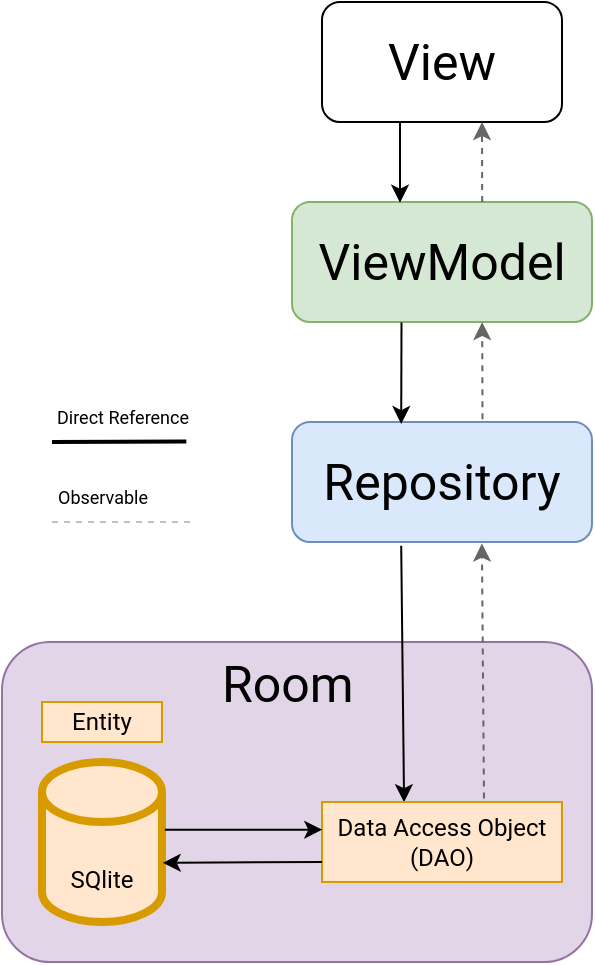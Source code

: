 <mxfile version="17.4.0" type="device"><diagram id="UQWPyMFL6xMB6Vr4jXcs" name="Page-1"><mxGraphModel dx="2436" dy="1999" grid="1" gridSize="10" guides="1" tooltips="1" connect="1" arrows="1" fold="1" page="1" pageScale="1" pageWidth="850" pageHeight="1100" math="0" shadow="0"><root><mxCell id="0"/><mxCell id="1" parent="0"/><mxCell id="6hiEORjYiRZaZ567de9Q-4" value="" style="rounded=1;whiteSpace=wrap;html=1;fontSize=25;fontFamily=Roboto;fontSource=https%3A%2F%2Ffonts.googleapis.com%2Fcss%3Ffamily%3DRoboto;fillColor=#e1d5e7;strokeColor=#9673a6;" vertex="1" parent="1"><mxGeometry x="-80" y="280" width="295" height="160" as="geometry"/></mxCell><mxCell id="6hiEORjYiRZaZ567de9Q-1" value="View" style="rounded=1;whiteSpace=wrap;html=1;fontSize=25;fontFamily=Roboto;fontSource=https%3A%2F%2Ffonts.googleapis.com%2Fcss%3Ffamily%3DRoboto;" vertex="1" parent="1"><mxGeometry x="80" y="-40" width="120" height="60" as="geometry"/></mxCell><mxCell id="6hiEORjYiRZaZ567de9Q-2" value="ViewModel" style="rounded=1;whiteSpace=wrap;html=1;fontSize=25;fontFamily=Roboto;fontSource=https%3A%2F%2Ffonts.googleapis.com%2Fcss%3Ffamily%3DRoboto;fillColor=#d5e8d4;strokeColor=#82b366;" vertex="1" parent="1"><mxGeometry x="65" y="60" width="150" height="60" as="geometry"/></mxCell><mxCell id="6hiEORjYiRZaZ567de9Q-3" value="Repository" style="rounded=1;whiteSpace=wrap;html=1;fontSize=25;fontFamily=Roboto;fontSource=https%3A%2F%2Ffonts.googleapis.com%2Fcss%3Ffamily%3DRoboto;fillColor=#dae8fc;strokeColor=#6c8ebf;" vertex="1" parent="1"><mxGeometry x="65" y="170" width="150" height="60" as="geometry"/></mxCell><mxCell id="6hiEORjYiRZaZ567de9Q-5" value="" style="endArrow=none;startArrow=classic;html=1;rounded=0;fontSize=25;exitX=0.36;exitY=0.006;exitDx=0;exitDy=0;startFill=1;endFill=0;exitPerimeter=0;" edge="1" parent="1" source="6hiEORjYiRZaZ567de9Q-2"><mxGeometry width="50" height="50" relative="1" as="geometry"><mxPoint x="400" y="300" as="sourcePoint"/><mxPoint x="119" y="20" as="targetPoint"/></mxGeometry></mxCell><mxCell id="6hiEORjYiRZaZ567de9Q-7" value="" style="endArrow=classic;startArrow=none;html=1;rounded=0;fontSize=25;entryX=0.5;entryY=1;entryDx=0;entryDy=0;startFill=0;dashed=1;strokeColor=#666666;fillColor=#f5f5f5;exitX=0.634;exitY=0.001;exitDx=0;exitDy=0;exitPerimeter=0;" edge="1" parent="1" source="6hiEORjYiRZaZ567de9Q-2"><mxGeometry width="50" height="50" relative="1" as="geometry"><mxPoint x="160" y="60" as="sourcePoint"/><mxPoint x="160" y="20" as="targetPoint"/></mxGeometry></mxCell><mxCell id="6hiEORjYiRZaZ567de9Q-8" value="" style="endArrow=none;startArrow=classic;html=1;rounded=0;fontSize=25;entryX=0.365;entryY=1.004;entryDx=0;entryDy=0;exitX=0.364;exitY=0.017;exitDx=0;exitDy=0;startFill=1;endFill=0;entryPerimeter=0;exitPerimeter=0;" edge="1" parent="1" source="6hiEORjYiRZaZ567de9Q-3" target="6hiEORjYiRZaZ567de9Q-2"><mxGeometry width="50" height="50" relative="1" as="geometry"><mxPoint x="120.12" y="237.9" as="sourcePoint"/><mxPoint x="120.0" y="160.0" as="targetPoint"/></mxGeometry></mxCell><mxCell id="6hiEORjYiRZaZ567de9Q-9" value="" style="endArrow=classic;startArrow=none;html=1;rounded=0;fontSize=25;entryX=0.634;entryY=1.001;entryDx=0;entryDy=0;startFill=0;dashed=1;strokeColor=#666666;fillColor=#f5f5f5;entryPerimeter=0;exitX=0.635;exitY=-0.023;exitDx=0;exitDy=0;exitPerimeter=0;" edge="1" parent="1" source="6hiEORjYiRZaZ567de9Q-3" target="6hiEORjYiRZaZ567de9Q-2"><mxGeometry width="50" height="50" relative="1" as="geometry"><mxPoint x="160" y="160" as="sourcePoint"/><mxPoint x="160" y="160" as="targetPoint"/></mxGeometry></mxCell><mxCell id="6hiEORjYiRZaZ567de9Q-10" value="&lt;font style=&quot;font-size: 12px&quot; data-font-src=&quot;https://fonts.googleapis.com/css?family=Roboto&quot; face=&quot;Roboto&quot;&gt;SQlite&lt;/font&gt;" style="shape=cylinder3;whiteSpace=wrap;html=1;boundedLbl=1;backgroundOutline=1;size=15;fontSize=25;fillColor=#ffe6cc;strokeColor=#d79b00;strokeWidth=4;" vertex="1" parent="1"><mxGeometry x="-60" y="340" width="60" height="80" as="geometry"/></mxCell><mxCell id="6hiEORjYiRZaZ567de9Q-11" value="" style="endArrow=none;startArrow=classic;html=1;rounded=0;fontSize=25;entryX=0.364;entryY=1.031;entryDx=0;entryDy=0;startFill=1;endFill=0;entryPerimeter=0;exitX=0.342;exitY=0.003;exitDx=0;exitDy=0;exitPerimeter=0;" edge="1" parent="1" source="6hiEORjYiRZaZ567de9Q-23" target="6hiEORjYiRZaZ567de9Q-3"><mxGeometry width="50" height="50" relative="1" as="geometry"><mxPoint x="120" y="280" as="sourcePoint"/><mxPoint x="120.4" y="300.0" as="targetPoint"/></mxGeometry></mxCell><mxCell id="6hiEORjYiRZaZ567de9Q-12" value="" style="endArrow=classic;startArrow=none;html=1;rounded=0;fontSize=25;entryX=0.633;entryY=1.013;entryDx=0;entryDy=0;exitX=0.675;exitY=-0.043;exitDx=0;exitDy=0;startFill=0;dashed=1;strokeColor=#666666;fillColor=#f5f5f5;entryPerimeter=0;exitPerimeter=0;" edge="1" parent="1" source="6hiEORjYiRZaZ567de9Q-23" target="6hiEORjYiRZaZ567de9Q-3"><mxGeometry width="50" height="50" relative="1" as="geometry"><mxPoint x="160" y="380.0" as="sourcePoint"/><mxPoint x="160" y="300" as="targetPoint"/></mxGeometry></mxCell><mxCell id="6hiEORjYiRZaZ567de9Q-15" value="" style="endArrow=none;html=1;rounded=0;dashed=1;fontFamily=Roboto;fontSource=https%3A%2F%2Ffonts.googleapis.com%2Fcss%3Ffamily%3DRoboto;fontSize=25;strokeColor=#BFBFBF;" edge="1" parent="1"><mxGeometry width="50" height="50" relative="1" as="geometry"><mxPoint x="-55" y="220" as="sourcePoint"/><mxPoint x="15" y="220" as="targetPoint"/></mxGeometry></mxCell><mxCell id="6hiEORjYiRZaZ567de9Q-16" value="" style="endArrow=none;html=1;strokeWidth=2;rounded=0;fontFamily=Roboto;fontSource=https%3A%2F%2Ffonts.googleapis.com%2Fcss%3Ffamily%3DRoboto;fontSize=25;entryX=0.902;entryY=0.987;entryDx=0;entryDy=0;entryPerimeter=0;" edge="1" parent="1" target="6hiEORjYiRZaZ567de9Q-18"><mxGeometry width="50" height="50" relative="1" as="geometry"><mxPoint x="-55" y="180" as="sourcePoint"/><mxPoint x="5" y="180" as="targetPoint"/></mxGeometry></mxCell><mxCell id="6hiEORjYiRZaZ567de9Q-18" value="&lt;div style=&quot;font-size: 9px;&quot;&gt;Direct Reference&lt;/div&gt;" style="text;html=1;align=center;verticalAlign=middle;resizable=0;points=[];autosize=1;strokeColor=none;fillColor=none;fontSize=9;fontFamily=Roboto;horizontal=1;spacingBottom=4;" vertex="1" parent="1"><mxGeometry x="-60" y="160" width="80" height="20" as="geometry"/></mxCell><mxCell id="6hiEORjYiRZaZ567de9Q-21" value="&lt;div style=&quot;font-size: 9px&quot;&gt;Observable&lt;/div&gt;" style="text;html=1;align=center;verticalAlign=middle;resizable=0;points=[];autosize=1;strokeColor=none;fillColor=none;fontSize=9;fontFamily=Roboto;horizontal=1;spacingBottom=4;" vertex="1" parent="1"><mxGeometry x="-60" y="200" width="60" height="20" as="geometry"/></mxCell><mxCell id="6hiEORjYiRZaZ567de9Q-22" value="Entity" style="rounded=0;whiteSpace=wrap;html=1;fontFamily=Roboto;fontSource=https%3A%2F%2Ffonts.googleapis.com%2Fcss%3Ffamily%3DRoboto;fontSize=12;fillColor=#ffe6cc;strokeColor=#d79b00;" vertex="1" parent="1"><mxGeometry x="-60" y="310" width="60" height="20" as="geometry"/></mxCell><mxCell id="6hiEORjYiRZaZ567de9Q-23" value="&lt;div style=&quot;font-size: 12px&quot;&gt;&lt;font style=&quot;font-size: 12px&quot;&gt;Data Access Object&lt;/font&gt;&lt;/div&gt;&lt;div style=&quot;font-size: 12px&quot;&gt;&lt;font style=&quot;font-size: 12px&quot;&gt;(DAO)&lt;br&gt;&lt;/font&gt;&lt;/div&gt;" style="rounded=0;whiteSpace=wrap;html=1;fontFamily=Roboto;fontSource=https%3A%2F%2Ffonts.googleapis.com%2Fcss%3Ffamily%3DRoboto;fontSize=9;fillColor=#ffe6cc;strokeColor=#d79b00;" vertex="1" parent="1"><mxGeometry x="80" y="360" width="120" height="40" as="geometry"/></mxCell><mxCell id="6hiEORjYiRZaZ567de9Q-25" value="" style="endArrow=none;startArrow=classic;html=1;rounded=0;fontFamily=Roboto;fontSource=https%3A%2F%2Ffonts.googleapis.com%2Fcss%3Ffamily%3DRoboto;fontSize=9;strokeColor=#000000;entryX=0;entryY=0.75;entryDx=0;entryDy=0;exitX=1.006;exitY=0.63;exitDx=0;exitDy=0;exitPerimeter=0;fontColor=#000000;labelBackgroundColor=#000000;startFill=1;endFill=0;" edge="1" parent="1" source="6hiEORjYiRZaZ567de9Q-10" target="6hiEORjYiRZaZ567de9Q-23"><mxGeometry width="50" height="50" relative="1" as="geometry"><mxPoint x="60" y="400" as="sourcePoint"/><mxPoint x="110" y="350" as="targetPoint"/></mxGeometry></mxCell><mxCell id="6hiEORjYiRZaZ567de9Q-26" value="" style="endArrow=classic;startArrow=none;html=1;rounded=0;fontFamily=Roboto;fontSource=https%3A%2F%2Ffonts.googleapis.com%2Fcss%3Ffamily%3DRoboto;fontSize=9;strokeColor=#000000;entryX=0.001;entryY=0.346;entryDx=0;entryDy=0;entryPerimeter=0;exitX=1.024;exitY=0.423;exitDx=0;exitDy=0;exitPerimeter=0;fontColor=#000000;labelBackgroundColor=#000000;startFill=0;endFill=1;" edge="1" parent="1" source="6hiEORjYiRZaZ567de9Q-10" target="6hiEORjYiRZaZ567de9Q-23"><mxGeometry width="50" height="50" relative="1" as="geometry"><mxPoint x="39.88" y="379.4" as="sourcePoint"/><mxPoint x="93.8" y="377.16" as="targetPoint"/></mxGeometry></mxCell><mxCell id="6hiEORjYiRZaZ567de9Q-28" value="&lt;font style=&quot;font-size: 25px&quot;&gt;Room&lt;/font&gt;" style="text;whiteSpace=wrap;html=1;fontSize=12;fontFamily=Roboto;fontColor=#000000;" vertex="1" parent="1"><mxGeometry x="27.5" y="280" width="80" height="30" as="geometry"/></mxCell></root></mxGraphModel></diagram></mxfile>